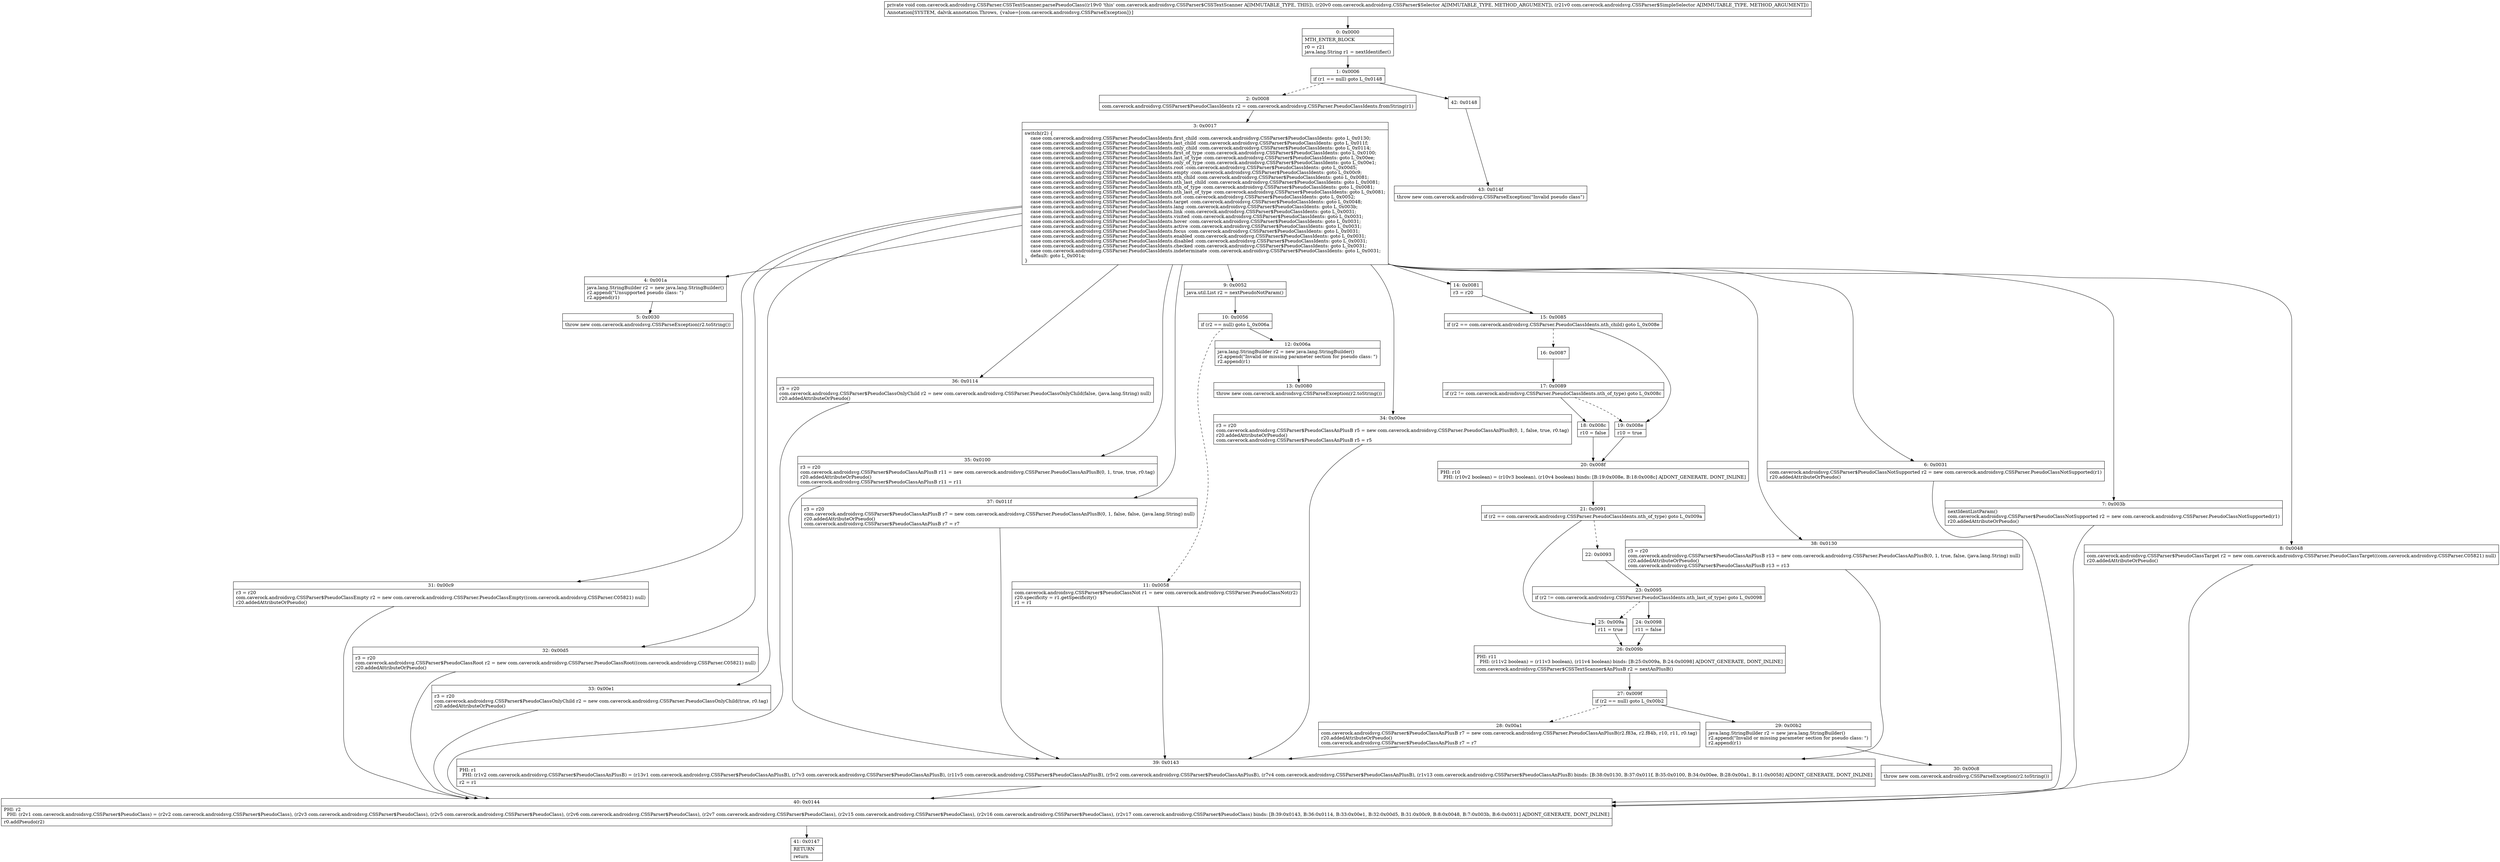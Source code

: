 digraph "CFG forcom.caverock.androidsvg.CSSParser.CSSTextScanner.parsePseudoClass(Lcom\/caverock\/androidsvg\/CSSParser$Selector;Lcom\/caverock\/androidsvg\/CSSParser$SimpleSelector;)V" {
Node_0 [shape=record,label="{0\:\ 0x0000|MTH_ENTER_BLOCK\l|r0 = r21\ljava.lang.String r1 = nextIdentifier()\l}"];
Node_1 [shape=record,label="{1\:\ 0x0006|if (r1 == null) goto L_0x0148\l}"];
Node_2 [shape=record,label="{2\:\ 0x0008|com.caverock.androidsvg.CSSParser$PseudoClassIdents r2 = com.caverock.androidsvg.CSSParser.PseudoClassIdents.fromString(r1)\l}"];
Node_3 [shape=record,label="{3\:\ 0x0017|switch(r2) \{\l    case com.caverock.androidsvg.CSSParser.PseudoClassIdents.first_child :com.caverock.androidsvg.CSSParser$PseudoClassIdents: goto L_0x0130;\l    case com.caverock.androidsvg.CSSParser.PseudoClassIdents.last_child :com.caverock.androidsvg.CSSParser$PseudoClassIdents: goto L_0x011f;\l    case com.caverock.androidsvg.CSSParser.PseudoClassIdents.only_child :com.caverock.androidsvg.CSSParser$PseudoClassIdents: goto L_0x0114;\l    case com.caverock.androidsvg.CSSParser.PseudoClassIdents.first_of_type :com.caverock.androidsvg.CSSParser$PseudoClassIdents: goto L_0x0100;\l    case com.caverock.androidsvg.CSSParser.PseudoClassIdents.last_of_type :com.caverock.androidsvg.CSSParser$PseudoClassIdents: goto L_0x00ee;\l    case com.caverock.androidsvg.CSSParser.PseudoClassIdents.only_of_type :com.caverock.androidsvg.CSSParser$PseudoClassIdents: goto L_0x00e1;\l    case com.caverock.androidsvg.CSSParser.PseudoClassIdents.root :com.caverock.androidsvg.CSSParser$PseudoClassIdents: goto L_0x00d5;\l    case com.caverock.androidsvg.CSSParser.PseudoClassIdents.empty :com.caverock.androidsvg.CSSParser$PseudoClassIdents: goto L_0x00c9;\l    case com.caverock.androidsvg.CSSParser.PseudoClassIdents.nth_child :com.caverock.androidsvg.CSSParser$PseudoClassIdents: goto L_0x0081;\l    case com.caverock.androidsvg.CSSParser.PseudoClassIdents.nth_last_child :com.caverock.androidsvg.CSSParser$PseudoClassIdents: goto L_0x0081;\l    case com.caverock.androidsvg.CSSParser.PseudoClassIdents.nth_of_type :com.caverock.androidsvg.CSSParser$PseudoClassIdents: goto L_0x0081;\l    case com.caverock.androidsvg.CSSParser.PseudoClassIdents.nth_last_of_type :com.caverock.androidsvg.CSSParser$PseudoClassIdents: goto L_0x0081;\l    case com.caverock.androidsvg.CSSParser.PseudoClassIdents.not :com.caverock.androidsvg.CSSParser$PseudoClassIdents: goto L_0x0052;\l    case com.caverock.androidsvg.CSSParser.PseudoClassIdents.target :com.caverock.androidsvg.CSSParser$PseudoClassIdents: goto L_0x0048;\l    case com.caverock.androidsvg.CSSParser.PseudoClassIdents.lang :com.caverock.androidsvg.CSSParser$PseudoClassIdents: goto L_0x003b;\l    case com.caverock.androidsvg.CSSParser.PseudoClassIdents.link :com.caverock.androidsvg.CSSParser$PseudoClassIdents: goto L_0x0031;\l    case com.caverock.androidsvg.CSSParser.PseudoClassIdents.visited :com.caverock.androidsvg.CSSParser$PseudoClassIdents: goto L_0x0031;\l    case com.caverock.androidsvg.CSSParser.PseudoClassIdents.hover :com.caverock.androidsvg.CSSParser$PseudoClassIdents: goto L_0x0031;\l    case com.caverock.androidsvg.CSSParser.PseudoClassIdents.active :com.caverock.androidsvg.CSSParser$PseudoClassIdents: goto L_0x0031;\l    case com.caverock.androidsvg.CSSParser.PseudoClassIdents.focus :com.caverock.androidsvg.CSSParser$PseudoClassIdents: goto L_0x0031;\l    case com.caverock.androidsvg.CSSParser.PseudoClassIdents.enabled :com.caverock.androidsvg.CSSParser$PseudoClassIdents: goto L_0x0031;\l    case com.caverock.androidsvg.CSSParser.PseudoClassIdents.disabled :com.caverock.androidsvg.CSSParser$PseudoClassIdents: goto L_0x0031;\l    case com.caverock.androidsvg.CSSParser.PseudoClassIdents.checked :com.caverock.androidsvg.CSSParser$PseudoClassIdents: goto L_0x0031;\l    case com.caverock.androidsvg.CSSParser.PseudoClassIdents.indeterminate :com.caverock.androidsvg.CSSParser$PseudoClassIdents: goto L_0x0031;\l    default: goto L_0x001a;\l\}\l}"];
Node_4 [shape=record,label="{4\:\ 0x001a|java.lang.StringBuilder r2 = new java.lang.StringBuilder()\lr2.append(\"Unsupported pseudo class: \")\lr2.append(r1)\l}"];
Node_5 [shape=record,label="{5\:\ 0x0030|throw new com.caverock.androidsvg.CSSParseException(r2.toString())\l}"];
Node_6 [shape=record,label="{6\:\ 0x0031|com.caverock.androidsvg.CSSParser$PseudoClassNotSupported r2 = new com.caverock.androidsvg.CSSParser.PseudoClassNotSupported(r1)\lr20.addedAttributeOrPseudo()\l}"];
Node_7 [shape=record,label="{7\:\ 0x003b|nextIdentListParam()\lcom.caverock.androidsvg.CSSParser$PseudoClassNotSupported r2 = new com.caverock.androidsvg.CSSParser.PseudoClassNotSupported(r1)\lr20.addedAttributeOrPseudo()\l}"];
Node_8 [shape=record,label="{8\:\ 0x0048|com.caverock.androidsvg.CSSParser$PseudoClassTarget r2 = new com.caverock.androidsvg.CSSParser.PseudoClassTarget((com.caverock.androidsvg.CSSParser.C05821) null)\lr20.addedAttributeOrPseudo()\l}"];
Node_9 [shape=record,label="{9\:\ 0x0052|java.util.List r2 = nextPseudoNotParam()\l}"];
Node_10 [shape=record,label="{10\:\ 0x0056|if (r2 == null) goto L_0x006a\l}"];
Node_11 [shape=record,label="{11\:\ 0x0058|com.caverock.androidsvg.CSSParser$PseudoClassNot r1 = new com.caverock.androidsvg.CSSParser.PseudoClassNot(r2)\lr20.specificity = r1.getSpecificity()\lr1 = r1\l}"];
Node_12 [shape=record,label="{12\:\ 0x006a|java.lang.StringBuilder r2 = new java.lang.StringBuilder()\lr2.append(\"Invalid or missing parameter section for pseudo class: \")\lr2.append(r1)\l}"];
Node_13 [shape=record,label="{13\:\ 0x0080|throw new com.caverock.androidsvg.CSSParseException(r2.toString())\l}"];
Node_14 [shape=record,label="{14\:\ 0x0081|r3 = r20\l}"];
Node_15 [shape=record,label="{15\:\ 0x0085|if (r2 == com.caverock.androidsvg.CSSParser.PseudoClassIdents.nth_child) goto L_0x008e\l}"];
Node_16 [shape=record,label="{16\:\ 0x0087}"];
Node_17 [shape=record,label="{17\:\ 0x0089|if (r2 != com.caverock.androidsvg.CSSParser.PseudoClassIdents.nth_of_type) goto L_0x008c\l}"];
Node_18 [shape=record,label="{18\:\ 0x008c|r10 = false\l}"];
Node_19 [shape=record,label="{19\:\ 0x008e|r10 = true\l}"];
Node_20 [shape=record,label="{20\:\ 0x008f|PHI: r10 \l  PHI: (r10v2 boolean) = (r10v3 boolean), (r10v4 boolean) binds: [B:19:0x008e, B:18:0x008c] A[DONT_GENERATE, DONT_INLINE]\l}"];
Node_21 [shape=record,label="{21\:\ 0x0091|if (r2 == com.caverock.androidsvg.CSSParser.PseudoClassIdents.nth_of_type) goto L_0x009a\l}"];
Node_22 [shape=record,label="{22\:\ 0x0093}"];
Node_23 [shape=record,label="{23\:\ 0x0095|if (r2 != com.caverock.androidsvg.CSSParser.PseudoClassIdents.nth_last_of_type) goto L_0x0098\l}"];
Node_24 [shape=record,label="{24\:\ 0x0098|r11 = false\l}"];
Node_25 [shape=record,label="{25\:\ 0x009a|r11 = true\l}"];
Node_26 [shape=record,label="{26\:\ 0x009b|PHI: r11 \l  PHI: (r11v2 boolean) = (r11v3 boolean), (r11v4 boolean) binds: [B:25:0x009a, B:24:0x0098] A[DONT_GENERATE, DONT_INLINE]\l|com.caverock.androidsvg.CSSParser$CSSTextScanner$AnPlusB r2 = nextAnPlusB()\l}"];
Node_27 [shape=record,label="{27\:\ 0x009f|if (r2 == null) goto L_0x00b2\l}"];
Node_28 [shape=record,label="{28\:\ 0x00a1|com.caverock.androidsvg.CSSParser$PseudoClassAnPlusB r7 = new com.caverock.androidsvg.CSSParser.PseudoClassAnPlusB(r2.f83a, r2.f84b, r10, r11, r0.tag)\lr20.addedAttributeOrPseudo()\lcom.caverock.androidsvg.CSSParser$PseudoClassAnPlusB r7 = r7\l}"];
Node_29 [shape=record,label="{29\:\ 0x00b2|java.lang.StringBuilder r2 = new java.lang.StringBuilder()\lr2.append(\"Invalid or missing parameter section for pseudo class: \")\lr2.append(r1)\l}"];
Node_30 [shape=record,label="{30\:\ 0x00c8|throw new com.caverock.androidsvg.CSSParseException(r2.toString())\l}"];
Node_31 [shape=record,label="{31\:\ 0x00c9|r3 = r20\lcom.caverock.androidsvg.CSSParser$PseudoClassEmpty r2 = new com.caverock.androidsvg.CSSParser.PseudoClassEmpty((com.caverock.androidsvg.CSSParser.C05821) null)\lr20.addedAttributeOrPseudo()\l}"];
Node_32 [shape=record,label="{32\:\ 0x00d5|r3 = r20\lcom.caverock.androidsvg.CSSParser$PseudoClassRoot r2 = new com.caverock.androidsvg.CSSParser.PseudoClassRoot((com.caverock.androidsvg.CSSParser.C05821) null)\lr20.addedAttributeOrPseudo()\l}"];
Node_33 [shape=record,label="{33\:\ 0x00e1|r3 = r20\lcom.caverock.androidsvg.CSSParser$PseudoClassOnlyChild r2 = new com.caverock.androidsvg.CSSParser.PseudoClassOnlyChild(true, r0.tag)\lr20.addedAttributeOrPseudo()\l}"];
Node_34 [shape=record,label="{34\:\ 0x00ee|r3 = r20\lcom.caverock.androidsvg.CSSParser$PseudoClassAnPlusB r5 = new com.caverock.androidsvg.CSSParser.PseudoClassAnPlusB(0, 1, false, true, r0.tag)\lr20.addedAttributeOrPseudo()\lcom.caverock.androidsvg.CSSParser$PseudoClassAnPlusB r5 = r5\l}"];
Node_35 [shape=record,label="{35\:\ 0x0100|r3 = r20\lcom.caverock.androidsvg.CSSParser$PseudoClassAnPlusB r11 = new com.caverock.androidsvg.CSSParser.PseudoClassAnPlusB(0, 1, true, true, r0.tag)\lr20.addedAttributeOrPseudo()\lcom.caverock.androidsvg.CSSParser$PseudoClassAnPlusB r11 = r11\l}"];
Node_36 [shape=record,label="{36\:\ 0x0114|r3 = r20\lcom.caverock.androidsvg.CSSParser$PseudoClassOnlyChild r2 = new com.caverock.androidsvg.CSSParser.PseudoClassOnlyChild(false, (java.lang.String) null)\lr20.addedAttributeOrPseudo()\l}"];
Node_37 [shape=record,label="{37\:\ 0x011f|r3 = r20\lcom.caverock.androidsvg.CSSParser$PseudoClassAnPlusB r7 = new com.caverock.androidsvg.CSSParser.PseudoClassAnPlusB(0, 1, false, false, (java.lang.String) null)\lr20.addedAttributeOrPseudo()\lcom.caverock.androidsvg.CSSParser$PseudoClassAnPlusB r7 = r7\l}"];
Node_38 [shape=record,label="{38\:\ 0x0130|r3 = r20\lcom.caverock.androidsvg.CSSParser$PseudoClassAnPlusB r13 = new com.caverock.androidsvg.CSSParser.PseudoClassAnPlusB(0, 1, true, false, (java.lang.String) null)\lr20.addedAttributeOrPseudo()\lcom.caverock.androidsvg.CSSParser$PseudoClassAnPlusB r13 = r13\l}"];
Node_39 [shape=record,label="{39\:\ 0x0143|PHI: r1 \l  PHI: (r1v2 com.caverock.androidsvg.CSSParser$PseudoClassAnPlusB) = (r13v1 com.caverock.androidsvg.CSSParser$PseudoClassAnPlusB), (r7v3 com.caverock.androidsvg.CSSParser$PseudoClassAnPlusB), (r11v5 com.caverock.androidsvg.CSSParser$PseudoClassAnPlusB), (r5v2 com.caverock.androidsvg.CSSParser$PseudoClassAnPlusB), (r7v4 com.caverock.androidsvg.CSSParser$PseudoClassAnPlusB), (r1v13 com.caverock.androidsvg.CSSParser$PseudoClassAnPlusB) binds: [B:38:0x0130, B:37:0x011f, B:35:0x0100, B:34:0x00ee, B:28:0x00a1, B:11:0x0058] A[DONT_GENERATE, DONT_INLINE]\l|r2 = r1\l}"];
Node_40 [shape=record,label="{40\:\ 0x0144|PHI: r2 \l  PHI: (r2v1 com.caverock.androidsvg.CSSParser$PseudoClass) = (r2v2 com.caverock.androidsvg.CSSParser$PseudoClass), (r2v3 com.caverock.androidsvg.CSSParser$PseudoClass), (r2v5 com.caverock.androidsvg.CSSParser$PseudoClass), (r2v6 com.caverock.androidsvg.CSSParser$PseudoClass), (r2v7 com.caverock.androidsvg.CSSParser$PseudoClass), (r2v15 com.caverock.androidsvg.CSSParser$PseudoClass), (r2v16 com.caverock.androidsvg.CSSParser$PseudoClass), (r2v17 com.caverock.androidsvg.CSSParser$PseudoClass) binds: [B:39:0x0143, B:36:0x0114, B:33:0x00e1, B:32:0x00d5, B:31:0x00c9, B:8:0x0048, B:7:0x003b, B:6:0x0031] A[DONT_GENERATE, DONT_INLINE]\l|r0.addPseudo(r2)\l}"];
Node_41 [shape=record,label="{41\:\ 0x0147|RETURN\l|return\l}"];
Node_42 [shape=record,label="{42\:\ 0x0148}"];
Node_43 [shape=record,label="{43\:\ 0x014f|throw new com.caverock.androidsvg.CSSParseException(\"Invalid pseudo class\")\l}"];
MethodNode[shape=record,label="{private void com.caverock.androidsvg.CSSParser.CSSTextScanner.parsePseudoClass((r19v0 'this' com.caverock.androidsvg.CSSParser$CSSTextScanner A[IMMUTABLE_TYPE, THIS]), (r20v0 com.caverock.androidsvg.CSSParser$Selector A[IMMUTABLE_TYPE, METHOD_ARGUMENT]), (r21v0 com.caverock.androidsvg.CSSParser$SimpleSelector A[IMMUTABLE_TYPE, METHOD_ARGUMENT]))  | Annotation[SYSTEM, dalvik.annotation.Throws, \{value=[com.caverock.androidsvg.CSSParseException]\}]\l}"];
MethodNode -> Node_0;
Node_0 -> Node_1;
Node_1 -> Node_2[style=dashed];
Node_1 -> Node_42;
Node_2 -> Node_3;
Node_3 -> Node_4;
Node_3 -> Node_6;
Node_3 -> Node_7;
Node_3 -> Node_8;
Node_3 -> Node_9;
Node_3 -> Node_14;
Node_3 -> Node_31;
Node_3 -> Node_32;
Node_3 -> Node_33;
Node_3 -> Node_34;
Node_3 -> Node_35;
Node_3 -> Node_36;
Node_3 -> Node_37;
Node_3 -> Node_38;
Node_4 -> Node_5;
Node_6 -> Node_40;
Node_7 -> Node_40;
Node_8 -> Node_40;
Node_9 -> Node_10;
Node_10 -> Node_11[style=dashed];
Node_10 -> Node_12;
Node_11 -> Node_39;
Node_12 -> Node_13;
Node_14 -> Node_15;
Node_15 -> Node_16[style=dashed];
Node_15 -> Node_19;
Node_16 -> Node_17;
Node_17 -> Node_18;
Node_17 -> Node_19[style=dashed];
Node_18 -> Node_20;
Node_19 -> Node_20;
Node_20 -> Node_21;
Node_21 -> Node_22[style=dashed];
Node_21 -> Node_25;
Node_22 -> Node_23;
Node_23 -> Node_24;
Node_23 -> Node_25[style=dashed];
Node_24 -> Node_26;
Node_25 -> Node_26;
Node_26 -> Node_27;
Node_27 -> Node_28[style=dashed];
Node_27 -> Node_29;
Node_28 -> Node_39;
Node_29 -> Node_30;
Node_31 -> Node_40;
Node_32 -> Node_40;
Node_33 -> Node_40;
Node_34 -> Node_39;
Node_35 -> Node_39;
Node_36 -> Node_40;
Node_37 -> Node_39;
Node_38 -> Node_39;
Node_39 -> Node_40;
Node_40 -> Node_41;
Node_42 -> Node_43;
}

